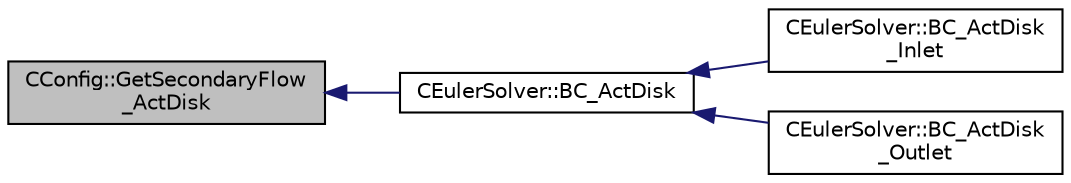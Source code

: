 digraph "CConfig::GetSecondaryFlow_ActDisk"
{
  edge [fontname="Helvetica",fontsize="10",labelfontname="Helvetica",labelfontsize="10"];
  node [fontname="Helvetica",fontsize="10",shape=record];
  rankdir="LR";
  Node11479 [label="CConfig::GetSecondaryFlow\l_ActDisk",height=0.2,width=0.4,color="black", fillcolor="grey75", style="filled", fontcolor="black"];
  Node11479 -> Node11480 [dir="back",color="midnightblue",fontsize="10",style="solid",fontname="Helvetica"];
  Node11480 [label="CEulerSolver::BC_ActDisk",height=0.2,width=0.4,color="black", fillcolor="white", style="filled",URL="$class_c_euler_solver.html#acab63d0bb72e6245b440c015e8c1de04",tooltip="Impose the engine inflow boundary condition. "];
  Node11480 -> Node11481 [dir="back",color="midnightblue",fontsize="10",style="solid",fontname="Helvetica"];
  Node11481 [label="CEulerSolver::BC_ActDisk\l_Inlet",height=0.2,width=0.4,color="black", fillcolor="white", style="filled",URL="$class_c_euler_solver.html#af919c89cdb2d5b8059d38a95f9c79edb",tooltip="Impose the engine inflow boundary condition. "];
  Node11480 -> Node11482 [dir="back",color="midnightblue",fontsize="10",style="solid",fontname="Helvetica"];
  Node11482 [label="CEulerSolver::BC_ActDisk\l_Outlet",height=0.2,width=0.4,color="black", fillcolor="white", style="filled",URL="$class_c_euler_solver.html#a6cf759ff3e1608b5df71ea77441034c7",tooltip="Impose the engine exhaust boundary condition. "];
}
